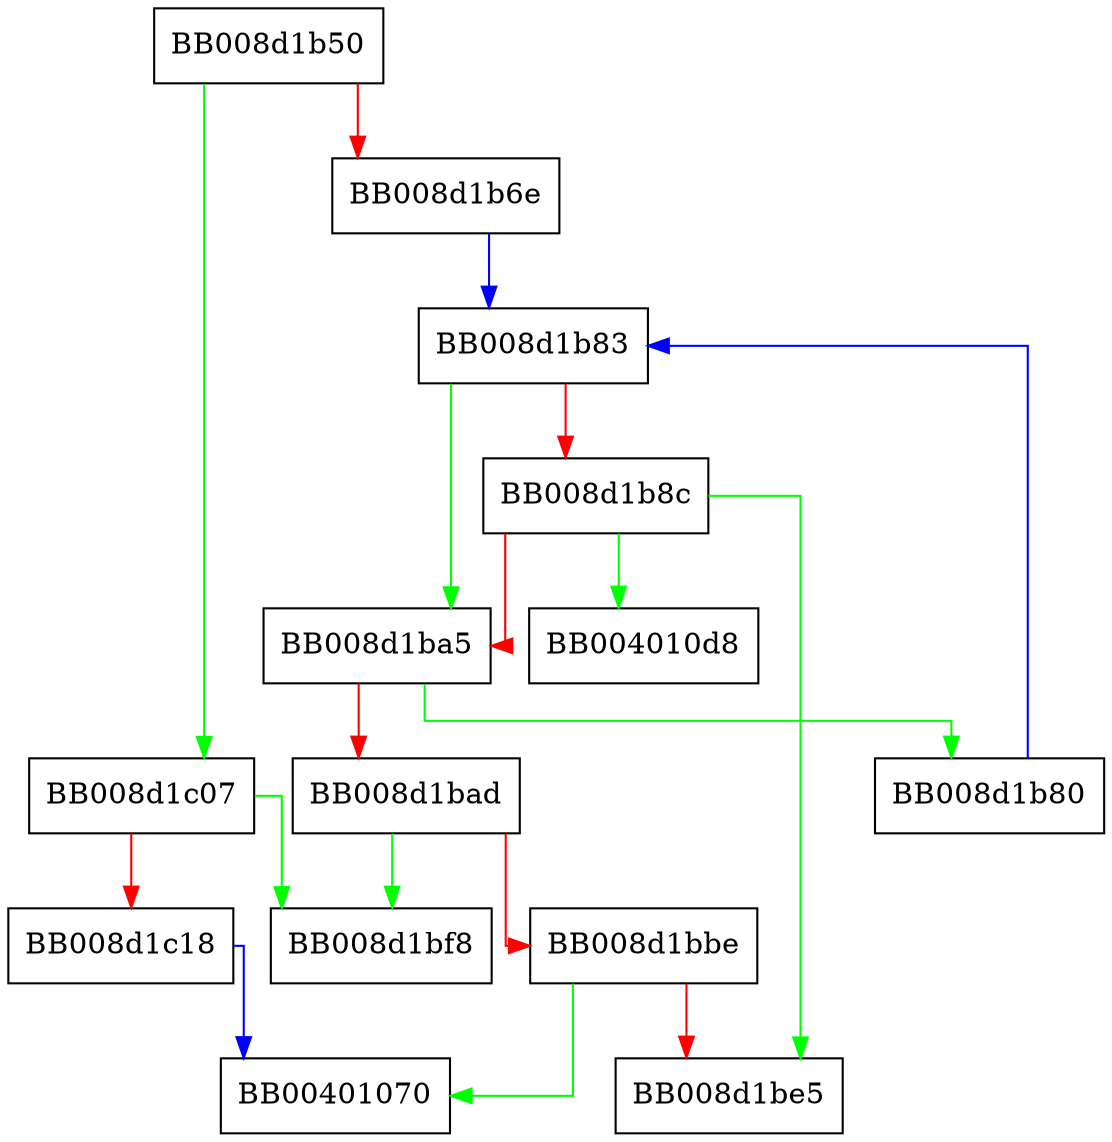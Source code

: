 digraph __tzstring_len {
  node [shape="box"];
  graph [splines=ortho];
  BB008d1b50 -> BB008d1c07 [color="green"];
  BB008d1b50 -> BB008d1b6e [color="red"];
  BB008d1b6e -> BB008d1b83 [color="blue"];
  BB008d1b80 -> BB008d1b83 [color="blue"];
  BB008d1b83 -> BB008d1ba5 [color="green"];
  BB008d1b83 -> BB008d1b8c [color="red"];
  BB008d1b8c -> BB004010d8 [color="green"];
  BB008d1b8c -> BB008d1be5 [color="green"];
  BB008d1b8c -> BB008d1ba5 [color="red"];
  BB008d1ba5 -> BB008d1b80 [color="green"];
  BB008d1ba5 -> BB008d1bad [color="red"];
  BB008d1bad -> BB008d1bf8 [color="green"];
  BB008d1bad -> BB008d1bbe [color="red"];
  BB008d1bbe -> BB00401070 [color="green"];
  BB008d1bbe -> BB008d1be5 [color="red"];
  BB008d1c07 -> BB008d1bf8 [color="green"];
  BB008d1c07 -> BB008d1c18 [color="red"];
  BB008d1c18 -> BB00401070 [color="blue"];
}